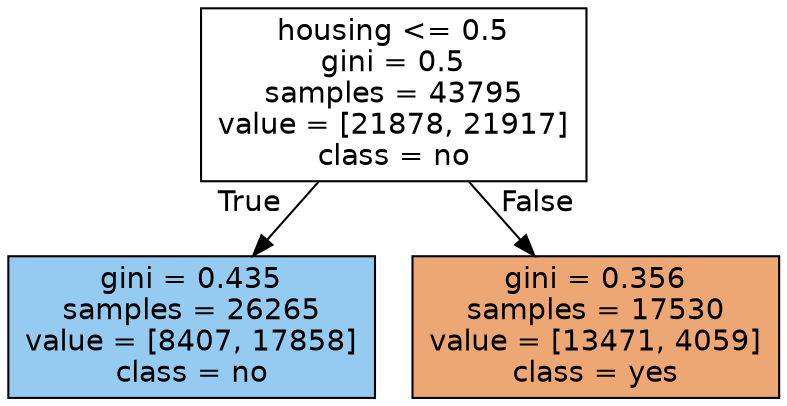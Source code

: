 digraph Tree {
node [shape=box, style="filled", color="black", fontname="helvetica"] ;
edge [fontname="helvetica"] ;
0 [label="housing <= 0.5\ngini = 0.5\nsamples = 43795\nvalue = [21878, 21917]\nclass = no", fillcolor="#ffffff"] ;
1 [label="gini = 0.435\nsamples = 26265\nvalue = [8407, 17858]\nclass = no", fillcolor="#96cbf1"] ;
0 -> 1 [labeldistance=2.5, labelangle=45, headlabel="True"] ;
2 [label="gini = 0.356\nsamples = 17530\nvalue = [13471, 4059]\nclass = yes", fillcolor="#eda775"] ;
0 -> 2 [labeldistance=2.5, labelangle=-45, headlabel="False"] ;
}